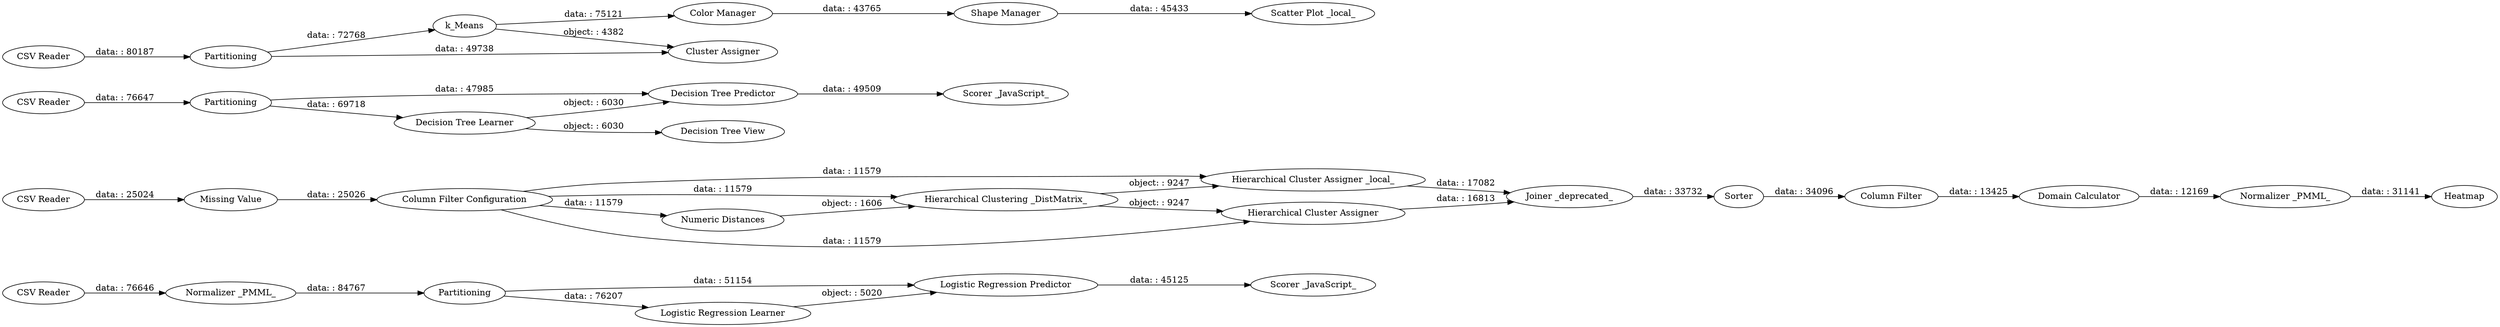 digraph {
	"3038635534093495299_294" [label=Partitioning]
	"3038635534093495299_43" [label="Hierarchical Cluster Assigner _local_"]
	"3038635534093495299_316" [label="Normalizer _PMML_"]
	"3038635534093495299_29" [label="Scorer _JavaScript_"]
	"3038635534093495299_17" [label="Hierarchical Clustering _DistMatrix_"]
	"3038635534093495299_4" [label="Shape Manager"]
	"3038635534093495299_19" [label="Numeric Distances"]
	"3038635534093495299_9" [label=Heatmap]
	"3038635534093495299_53" [label="Decision Tree Predictor"]
	"3038635534093495299_54" [label="Decision Tree View"]
	"3038635534093495299_44" [label="Joiner _deprecated_"]
	"3038635534093495299_16" [label=Partitioning]
	"3038635534093495299_47" [label="CSV Reader"]
	"3038635534093495299_50" [label="CSV Reader"]
	"3038635534093495299_52" [label="Decision Tree Learner"]
	"3038635534093495299_30" [label="CSV Reader"]
	"3038635534093495299_3" [label="Color Manager"]
	"3038635534093495299_46" [label="Column Filter Configuration"]
	"3038635534093495299_324" [label="Scorer _JavaScript_"]
	"3038635534093495299_322" [label="Logistic Regression Predictor"]
	"3038635534093495299_2" [label=k_Means]
	"3038635534093495299_49" [label="Normalizer _PMML_"]
	"3038635534093495299_24" [label=Sorter]
	"3038635534093495299_18" [label="Hierarchical Cluster Assigner"]
	"3038635534093495299_7" [label="Cluster Assigner"]
	"3038635534093495299_5" [label="Scatter Plot _local_"]
	"3038635534093495299_6" [label=Partitioning]
	"3038635534093495299_296" [label="Logistic Regression Learner"]
	"3038635534093495299_323" [label="CSV Reader"]
	"3038635534093495299_45" [label="Column Filter"]
	"3038635534093495299_48" [label="Missing Value"]
	"3038635534093495299_40" [label="Domain Calculator"]
	"3038635534093495299_294" -> "3038635534093495299_296" [label="data: : 76207"]
	"3038635534093495299_16" -> "3038635534093495299_52" [label="data: : 69718"]
	"3038635534093495299_294" -> "3038635534093495299_322" [label="data: : 51154"]
	"3038635534093495299_46" -> "3038635534093495299_43" [label="data: : 11579"]
	"3038635534093495299_19" -> "3038635534093495299_17" [label="object: : 1606"]
	"3038635534093495299_53" -> "3038635534093495299_29" [label="data: : 49509"]
	"3038635534093495299_30" -> "3038635534093495299_16" [label="data: : 76647"]
	"3038635534093495299_40" -> "3038635534093495299_49" [label="data: : 12169"]
	"3038635534093495299_50" -> "3038635534093495299_6" [label="data: : 80187"]
	"3038635534093495299_47" -> "3038635534093495299_48" [label="data: : 25024"]
	"3038635534093495299_44" -> "3038635534093495299_24" [label="data: : 33732"]
	"3038635534093495299_296" -> "3038635534093495299_322" [label="object: : 5020"]
	"3038635534093495299_323" -> "3038635534093495299_316" [label="data: : 76646"]
	"3038635534093495299_46" -> "3038635534093495299_19" [label="data: : 11579"]
	"3038635534093495299_6" -> "3038635534093495299_2" [label="data: : 72768"]
	"3038635534093495299_322" -> "3038635534093495299_324" [label="data: : 45125"]
	"3038635534093495299_6" -> "3038635534093495299_7" [label="data: : 49738"]
	"3038635534093495299_24" -> "3038635534093495299_45" [label="data: : 34096"]
	"3038635534093495299_3" -> "3038635534093495299_4" [label="data: : 43765"]
	"3038635534093495299_45" -> "3038635534093495299_40" [label="data: : 13425"]
	"3038635534093495299_17" -> "3038635534093495299_43" [label="object: : 9247"]
	"3038635534093495299_52" -> "3038635534093495299_53" [label="object: : 6030"]
	"3038635534093495299_2" -> "3038635534093495299_7" [label="object: : 4382"]
	"3038635534093495299_43" -> "3038635534093495299_44" [label="data: : 17082"]
	"3038635534093495299_48" -> "3038635534093495299_46" [label="data: : 25026"]
	"3038635534093495299_17" -> "3038635534093495299_18" [label="object: : 9247"]
	"3038635534093495299_16" -> "3038635534093495299_53" [label="data: : 47985"]
	"3038635534093495299_4" -> "3038635534093495299_5" [label="data: : 45433"]
	"3038635534093495299_52" -> "3038635534093495299_54" [label="object: : 6030"]
	"3038635534093495299_46" -> "3038635534093495299_17" [label="data: : 11579"]
	"3038635534093495299_316" -> "3038635534093495299_294" [label="data: : 84767"]
	"3038635534093495299_18" -> "3038635534093495299_44" [label="data: : 16813"]
	"3038635534093495299_2" -> "3038635534093495299_3" [label="data: : 75121"]
	"3038635534093495299_46" -> "3038635534093495299_18" [label="data: : 11579"]
	"3038635534093495299_49" -> "3038635534093495299_9" [label="data: : 31141"]
	rankdir=LR
}
